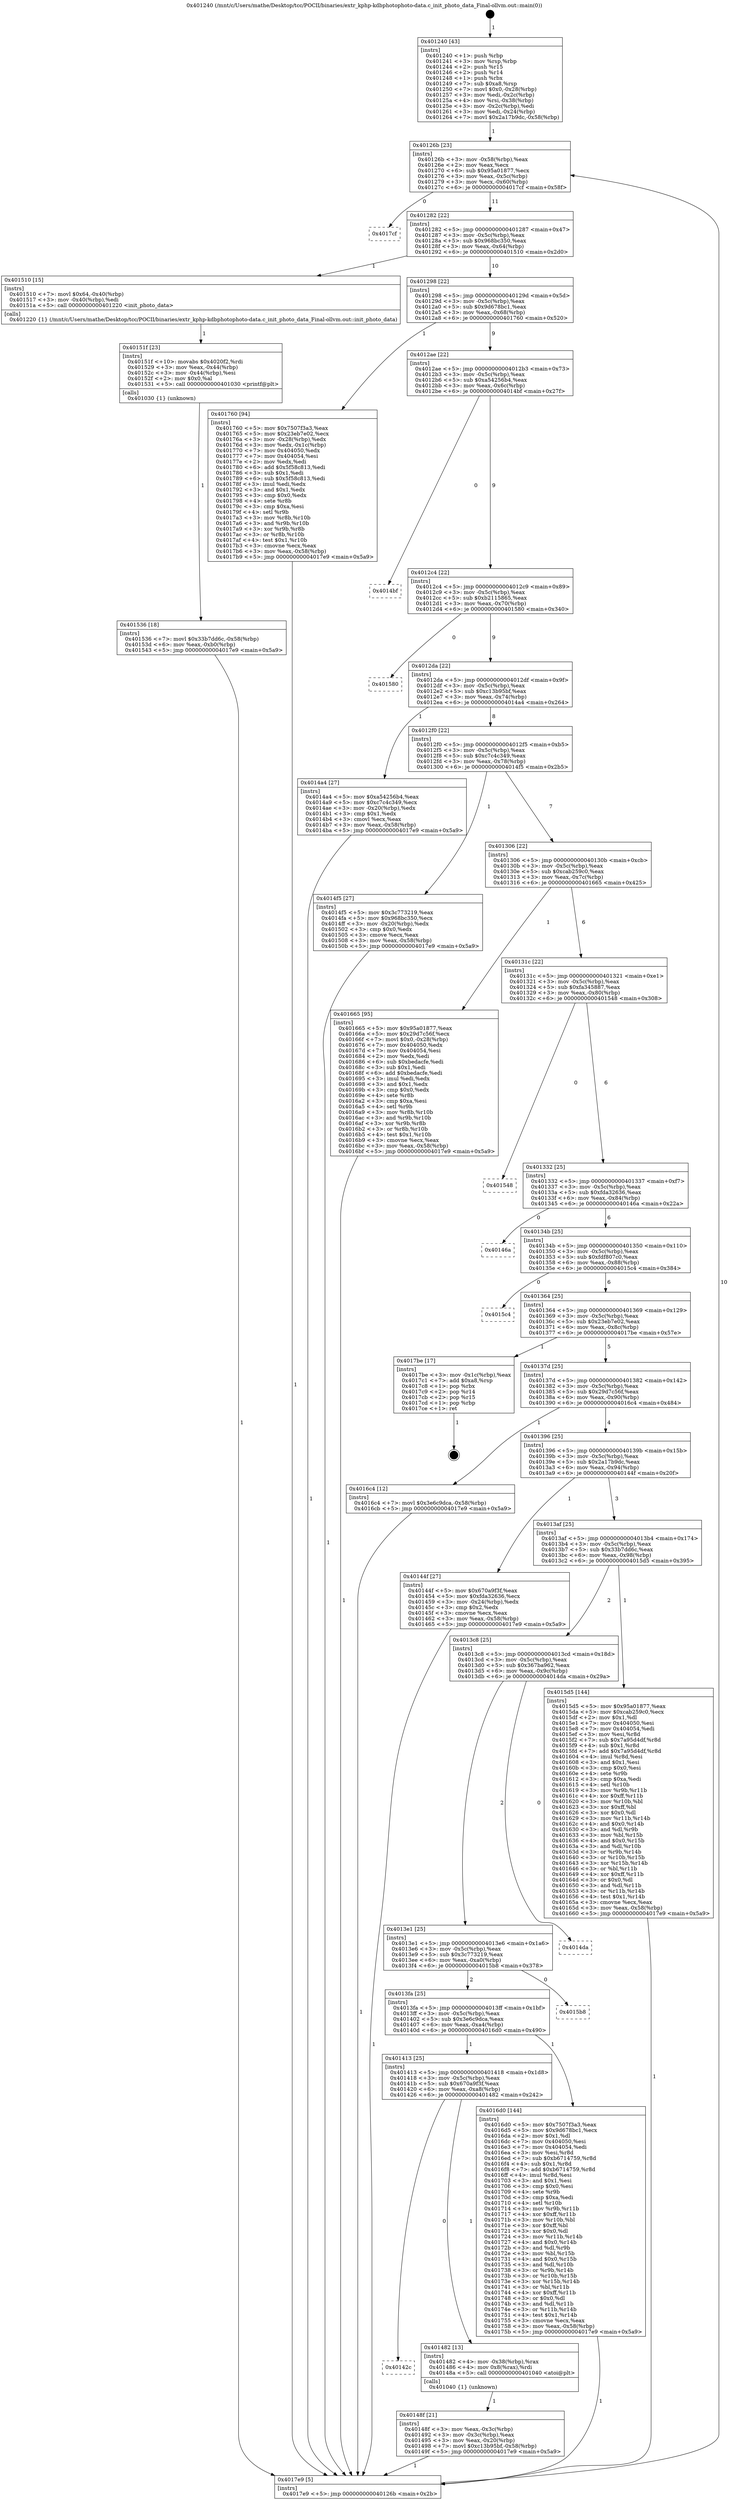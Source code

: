 digraph "0x401240" {
  label = "0x401240 (/mnt/c/Users/mathe/Desktop/tcc/POCII/binaries/extr_kphp-kdbphotophoto-data.c_init_photo_data_Final-ollvm.out::main(0))"
  labelloc = "t"
  node[shape=record]

  Entry [label="",width=0.3,height=0.3,shape=circle,fillcolor=black,style=filled]
  "0x40126b" [label="{
     0x40126b [23]\l
     | [instrs]\l
     &nbsp;&nbsp;0x40126b \<+3\>: mov -0x58(%rbp),%eax\l
     &nbsp;&nbsp;0x40126e \<+2\>: mov %eax,%ecx\l
     &nbsp;&nbsp;0x401270 \<+6\>: sub $0x95a01877,%ecx\l
     &nbsp;&nbsp;0x401276 \<+3\>: mov %eax,-0x5c(%rbp)\l
     &nbsp;&nbsp;0x401279 \<+3\>: mov %ecx,-0x60(%rbp)\l
     &nbsp;&nbsp;0x40127c \<+6\>: je 00000000004017cf \<main+0x58f\>\l
  }"]
  "0x4017cf" [label="{
     0x4017cf\l
  }", style=dashed]
  "0x401282" [label="{
     0x401282 [22]\l
     | [instrs]\l
     &nbsp;&nbsp;0x401282 \<+5\>: jmp 0000000000401287 \<main+0x47\>\l
     &nbsp;&nbsp;0x401287 \<+3\>: mov -0x5c(%rbp),%eax\l
     &nbsp;&nbsp;0x40128a \<+5\>: sub $0x968bc350,%eax\l
     &nbsp;&nbsp;0x40128f \<+3\>: mov %eax,-0x64(%rbp)\l
     &nbsp;&nbsp;0x401292 \<+6\>: je 0000000000401510 \<main+0x2d0\>\l
  }"]
  Exit [label="",width=0.3,height=0.3,shape=circle,fillcolor=black,style=filled,peripheries=2]
  "0x401510" [label="{
     0x401510 [15]\l
     | [instrs]\l
     &nbsp;&nbsp;0x401510 \<+7\>: movl $0x64,-0x40(%rbp)\l
     &nbsp;&nbsp;0x401517 \<+3\>: mov -0x40(%rbp),%edi\l
     &nbsp;&nbsp;0x40151a \<+5\>: call 0000000000401220 \<init_photo_data\>\l
     | [calls]\l
     &nbsp;&nbsp;0x401220 \{1\} (/mnt/c/Users/mathe/Desktop/tcc/POCII/binaries/extr_kphp-kdbphotophoto-data.c_init_photo_data_Final-ollvm.out::init_photo_data)\l
  }"]
  "0x401298" [label="{
     0x401298 [22]\l
     | [instrs]\l
     &nbsp;&nbsp;0x401298 \<+5\>: jmp 000000000040129d \<main+0x5d\>\l
     &nbsp;&nbsp;0x40129d \<+3\>: mov -0x5c(%rbp),%eax\l
     &nbsp;&nbsp;0x4012a0 \<+5\>: sub $0x9d678bc1,%eax\l
     &nbsp;&nbsp;0x4012a5 \<+3\>: mov %eax,-0x68(%rbp)\l
     &nbsp;&nbsp;0x4012a8 \<+6\>: je 0000000000401760 \<main+0x520\>\l
  }"]
  "0x401536" [label="{
     0x401536 [18]\l
     | [instrs]\l
     &nbsp;&nbsp;0x401536 \<+7\>: movl $0x33b7dd6c,-0x58(%rbp)\l
     &nbsp;&nbsp;0x40153d \<+6\>: mov %eax,-0xb0(%rbp)\l
     &nbsp;&nbsp;0x401543 \<+5\>: jmp 00000000004017e9 \<main+0x5a9\>\l
  }"]
  "0x401760" [label="{
     0x401760 [94]\l
     | [instrs]\l
     &nbsp;&nbsp;0x401760 \<+5\>: mov $0x7507f3a3,%eax\l
     &nbsp;&nbsp;0x401765 \<+5\>: mov $0x23eb7e02,%ecx\l
     &nbsp;&nbsp;0x40176a \<+3\>: mov -0x28(%rbp),%edx\l
     &nbsp;&nbsp;0x40176d \<+3\>: mov %edx,-0x1c(%rbp)\l
     &nbsp;&nbsp;0x401770 \<+7\>: mov 0x404050,%edx\l
     &nbsp;&nbsp;0x401777 \<+7\>: mov 0x404054,%esi\l
     &nbsp;&nbsp;0x40177e \<+2\>: mov %edx,%edi\l
     &nbsp;&nbsp;0x401780 \<+6\>: add $0x5f58c813,%edi\l
     &nbsp;&nbsp;0x401786 \<+3\>: sub $0x1,%edi\l
     &nbsp;&nbsp;0x401789 \<+6\>: sub $0x5f58c813,%edi\l
     &nbsp;&nbsp;0x40178f \<+3\>: imul %edi,%edx\l
     &nbsp;&nbsp;0x401792 \<+3\>: and $0x1,%edx\l
     &nbsp;&nbsp;0x401795 \<+3\>: cmp $0x0,%edx\l
     &nbsp;&nbsp;0x401798 \<+4\>: sete %r8b\l
     &nbsp;&nbsp;0x40179c \<+3\>: cmp $0xa,%esi\l
     &nbsp;&nbsp;0x40179f \<+4\>: setl %r9b\l
     &nbsp;&nbsp;0x4017a3 \<+3\>: mov %r8b,%r10b\l
     &nbsp;&nbsp;0x4017a6 \<+3\>: and %r9b,%r10b\l
     &nbsp;&nbsp;0x4017a9 \<+3\>: xor %r9b,%r8b\l
     &nbsp;&nbsp;0x4017ac \<+3\>: or %r8b,%r10b\l
     &nbsp;&nbsp;0x4017af \<+4\>: test $0x1,%r10b\l
     &nbsp;&nbsp;0x4017b3 \<+3\>: cmovne %ecx,%eax\l
     &nbsp;&nbsp;0x4017b6 \<+3\>: mov %eax,-0x58(%rbp)\l
     &nbsp;&nbsp;0x4017b9 \<+5\>: jmp 00000000004017e9 \<main+0x5a9\>\l
  }"]
  "0x4012ae" [label="{
     0x4012ae [22]\l
     | [instrs]\l
     &nbsp;&nbsp;0x4012ae \<+5\>: jmp 00000000004012b3 \<main+0x73\>\l
     &nbsp;&nbsp;0x4012b3 \<+3\>: mov -0x5c(%rbp),%eax\l
     &nbsp;&nbsp;0x4012b6 \<+5\>: sub $0xa54256b4,%eax\l
     &nbsp;&nbsp;0x4012bb \<+3\>: mov %eax,-0x6c(%rbp)\l
     &nbsp;&nbsp;0x4012be \<+6\>: je 00000000004014bf \<main+0x27f\>\l
  }"]
  "0x40151f" [label="{
     0x40151f [23]\l
     | [instrs]\l
     &nbsp;&nbsp;0x40151f \<+10\>: movabs $0x4020f2,%rdi\l
     &nbsp;&nbsp;0x401529 \<+3\>: mov %eax,-0x44(%rbp)\l
     &nbsp;&nbsp;0x40152c \<+3\>: mov -0x44(%rbp),%esi\l
     &nbsp;&nbsp;0x40152f \<+2\>: mov $0x0,%al\l
     &nbsp;&nbsp;0x401531 \<+5\>: call 0000000000401030 \<printf@plt\>\l
     | [calls]\l
     &nbsp;&nbsp;0x401030 \{1\} (unknown)\l
  }"]
  "0x4014bf" [label="{
     0x4014bf\l
  }", style=dashed]
  "0x4012c4" [label="{
     0x4012c4 [22]\l
     | [instrs]\l
     &nbsp;&nbsp;0x4012c4 \<+5\>: jmp 00000000004012c9 \<main+0x89\>\l
     &nbsp;&nbsp;0x4012c9 \<+3\>: mov -0x5c(%rbp),%eax\l
     &nbsp;&nbsp;0x4012cc \<+5\>: sub $0xb2115865,%eax\l
     &nbsp;&nbsp;0x4012d1 \<+3\>: mov %eax,-0x70(%rbp)\l
     &nbsp;&nbsp;0x4012d4 \<+6\>: je 0000000000401580 \<main+0x340\>\l
  }"]
  "0x40148f" [label="{
     0x40148f [21]\l
     | [instrs]\l
     &nbsp;&nbsp;0x40148f \<+3\>: mov %eax,-0x3c(%rbp)\l
     &nbsp;&nbsp;0x401492 \<+3\>: mov -0x3c(%rbp),%eax\l
     &nbsp;&nbsp;0x401495 \<+3\>: mov %eax,-0x20(%rbp)\l
     &nbsp;&nbsp;0x401498 \<+7\>: movl $0xc13b95bf,-0x58(%rbp)\l
     &nbsp;&nbsp;0x40149f \<+5\>: jmp 00000000004017e9 \<main+0x5a9\>\l
  }"]
  "0x401580" [label="{
     0x401580\l
  }", style=dashed]
  "0x4012da" [label="{
     0x4012da [22]\l
     | [instrs]\l
     &nbsp;&nbsp;0x4012da \<+5\>: jmp 00000000004012df \<main+0x9f\>\l
     &nbsp;&nbsp;0x4012df \<+3\>: mov -0x5c(%rbp),%eax\l
     &nbsp;&nbsp;0x4012e2 \<+5\>: sub $0xc13b95bf,%eax\l
     &nbsp;&nbsp;0x4012e7 \<+3\>: mov %eax,-0x74(%rbp)\l
     &nbsp;&nbsp;0x4012ea \<+6\>: je 00000000004014a4 \<main+0x264\>\l
  }"]
  "0x40142c" [label="{
     0x40142c\l
  }", style=dashed]
  "0x4014a4" [label="{
     0x4014a4 [27]\l
     | [instrs]\l
     &nbsp;&nbsp;0x4014a4 \<+5\>: mov $0xa54256b4,%eax\l
     &nbsp;&nbsp;0x4014a9 \<+5\>: mov $0xc7c4c349,%ecx\l
     &nbsp;&nbsp;0x4014ae \<+3\>: mov -0x20(%rbp),%edx\l
     &nbsp;&nbsp;0x4014b1 \<+3\>: cmp $0x1,%edx\l
     &nbsp;&nbsp;0x4014b4 \<+3\>: cmovl %ecx,%eax\l
     &nbsp;&nbsp;0x4014b7 \<+3\>: mov %eax,-0x58(%rbp)\l
     &nbsp;&nbsp;0x4014ba \<+5\>: jmp 00000000004017e9 \<main+0x5a9\>\l
  }"]
  "0x4012f0" [label="{
     0x4012f0 [22]\l
     | [instrs]\l
     &nbsp;&nbsp;0x4012f0 \<+5\>: jmp 00000000004012f5 \<main+0xb5\>\l
     &nbsp;&nbsp;0x4012f5 \<+3\>: mov -0x5c(%rbp),%eax\l
     &nbsp;&nbsp;0x4012f8 \<+5\>: sub $0xc7c4c349,%eax\l
     &nbsp;&nbsp;0x4012fd \<+3\>: mov %eax,-0x78(%rbp)\l
     &nbsp;&nbsp;0x401300 \<+6\>: je 00000000004014f5 \<main+0x2b5\>\l
  }"]
  "0x401482" [label="{
     0x401482 [13]\l
     | [instrs]\l
     &nbsp;&nbsp;0x401482 \<+4\>: mov -0x38(%rbp),%rax\l
     &nbsp;&nbsp;0x401486 \<+4\>: mov 0x8(%rax),%rdi\l
     &nbsp;&nbsp;0x40148a \<+5\>: call 0000000000401040 \<atoi@plt\>\l
     | [calls]\l
     &nbsp;&nbsp;0x401040 \{1\} (unknown)\l
  }"]
  "0x4014f5" [label="{
     0x4014f5 [27]\l
     | [instrs]\l
     &nbsp;&nbsp;0x4014f5 \<+5\>: mov $0x3c773219,%eax\l
     &nbsp;&nbsp;0x4014fa \<+5\>: mov $0x968bc350,%ecx\l
     &nbsp;&nbsp;0x4014ff \<+3\>: mov -0x20(%rbp),%edx\l
     &nbsp;&nbsp;0x401502 \<+3\>: cmp $0x0,%edx\l
     &nbsp;&nbsp;0x401505 \<+3\>: cmove %ecx,%eax\l
     &nbsp;&nbsp;0x401508 \<+3\>: mov %eax,-0x58(%rbp)\l
     &nbsp;&nbsp;0x40150b \<+5\>: jmp 00000000004017e9 \<main+0x5a9\>\l
  }"]
  "0x401306" [label="{
     0x401306 [22]\l
     | [instrs]\l
     &nbsp;&nbsp;0x401306 \<+5\>: jmp 000000000040130b \<main+0xcb\>\l
     &nbsp;&nbsp;0x40130b \<+3\>: mov -0x5c(%rbp),%eax\l
     &nbsp;&nbsp;0x40130e \<+5\>: sub $0xcab259c0,%eax\l
     &nbsp;&nbsp;0x401313 \<+3\>: mov %eax,-0x7c(%rbp)\l
     &nbsp;&nbsp;0x401316 \<+6\>: je 0000000000401665 \<main+0x425\>\l
  }"]
  "0x401413" [label="{
     0x401413 [25]\l
     | [instrs]\l
     &nbsp;&nbsp;0x401413 \<+5\>: jmp 0000000000401418 \<main+0x1d8\>\l
     &nbsp;&nbsp;0x401418 \<+3\>: mov -0x5c(%rbp),%eax\l
     &nbsp;&nbsp;0x40141b \<+5\>: sub $0x670a9f3f,%eax\l
     &nbsp;&nbsp;0x401420 \<+6\>: mov %eax,-0xa8(%rbp)\l
     &nbsp;&nbsp;0x401426 \<+6\>: je 0000000000401482 \<main+0x242\>\l
  }"]
  "0x401665" [label="{
     0x401665 [95]\l
     | [instrs]\l
     &nbsp;&nbsp;0x401665 \<+5\>: mov $0x95a01877,%eax\l
     &nbsp;&nbsp;0x40166a \<+5\>: mov $0x29d7c56f,%ecx\l
     &nbsp;&nbsp;0x40166f \<+7\>: movl $0x0,-0x28(%rbp)\l
     &nbsp;&nbsp;0x401676 \<+7\>: mov 0x404050,%edx\l
     &nbsp;&nbsp;0x40167d \<+7\>: mov 0x404054,%esi\l
     &nbsp;&nbsp;0x401684 \<+2\>: mov %edx,%edi\l
     &nbsp;&nbsp;0x401686 \<+6\>: sub $0xbedacfe,%edi\l
     &nbsp;&nbsp;0x40168c \<+3\>: sub $0x1,%edi\l
     &nbsp;&nbsp;0x40168f \<+6\>: add $0xbedacfe,%edi\l
     &nbsp;&nbsp;0x401695 \<+3\>: imul %edi,%edx\l
     &nbsp;&nbsp;0x401698 \<+3\>: and $0x1,%edx\l
     &nbsp;&nbsp;0x40169b \<+3\>: cmp $0x0,%edx\l
     &nbsp;&nbsp;0x40169e \<+4\>: sete %r8b\l
     &nbsp;&nbsp;0x4016a2 \<+3\>: cmp $0xa,%esi\l
     &nbsp;&nbsp;0x4016a5 \<+4\>: setl %r9b\l
     &nbsp;&nbsp;0x4016a9 \<+3\>: mov %r8b,%r10b\l
     &nbsp;&nbsp;0x4016ac \<+3\>: and %r9b,%r10b\l
     &nbsp;&nbsp;0x4016af \<+3\>: xor %r9b,%r8b\l
     &nbsp;&nbsp;0x4016b2 \<+3\>: or %r8b,%r10b\l
     &nbsp;&nbsp;0x4016b5 \<+4\>: test $0x1,%r10b\l
     &nbsp;&nbsp;0x4016b9 \<+3\>: cmovne %ecx,%eax\l
     &nbsp;&nbsp;0x4016bc \<+3\>: mov %eax,-0x58(%rbp)\l
     &nbsp;&nbsp;0x4016bf \<+5\>: jmp 00000000004017e9 \<main+0x5a9\>\l
  }"]
  "0x40131c" [label="{
     0x40131c [22]\l
     | [instrs]\l
     &nbsp;&nbsp;0x40131c \<+5\>: jmp 0000000000401321 \<main+0xe1\>\l
     &nbsp;&nbsp;0x401321 \<+3\>: mov -0x5c(%rbp),%eax\l
     &nbsp;&nbsp;0x401324 \<+5\>: sub $0xfa345887,%eax\l
     &nbsp;&nbsp;0x401329 \<+3\>: mov %eax,-0x80(%rbp)\l
     &nbsp;&nbsp;0x40132c \<+6\>: je 0000000000401548 \<main+0x308\>\l
  }"]
  "0x4016d0" [label="{
     0x4016d0 [144]\l
     | [instrs]\l
     &nbsp;&nbsp;0x4016d0 \<+5\>: mov $0x7507f3a3,%eax\l
     &nbsp;&nbsp;0x4016d5 \<+5\>: mov $0x9d678bc1,%ecx\l
     &nbsp;&nbsp;0x4016da \<+2\>: mov $0x1,%dl\l
     &nbsp;&nbsp;0x4016dc \<+7\>: mov 0x404050,%esi\l
     &nbsp;&nbsp;0x4016e3 \<+7\>: mov 0x404054,%edi\l
     &nbsp;&nbsp;0x4016ea \<+3\>: mov %esi,%r8d\l
     &nbsp;&nbsp;0x4016ed \<+7\>: sub $0xb6714759,%r8d\l
     &nbsp;&nbsp;0x4016f4 \<+4\>: sub $0x1,%r8d\l
     &nbsp;&nbsp;0x4016f8 \<+7\>: add $0xb6714759,%r8d\l
     &nbsp;&nbsp;0x4016ff \<+4\>: imul %r8d,%esi\l
     &nbsp;&nbsp;0x401703 \<+3\>: and $0x1,%esi\l
     &nbsp;&nbsp;0x401706 \<+3\>: cmp $0x0,%esi\l
     &nbsp;&nbsp;0x401709 \<+4\>: sete %r9b\l
     &nbsp;&nbsp;0x40170d \<+3\>: cmp $0xa,%edi\l
     &nbsp;&nbsp;0x401710 \<+4\>: setl %r10b\l
     &nbsp;&nbsp;0x401714 \<+3\>: mov %r9b,%r11b\l
     &nbsp;&nbsp;0x401717 \<+4\>: xor $0xff,%r11b\l
     &nbsp;&nbsp;0x40171b \<+3\>: mov %r10b,%bl\l
     &nbsp;&nbsp;0x40171e \<+3\>: xor $0xff,%bl\l
     &nbsp;&nbsp;0x401721 \<+3\>: xor $0x0,%dl\l
     &nbsp;&nbsp;0x401724 \<+3\>: mov %r11b,%r14b\l
     &nbsp;&nbsp;0x401727 \<+4\>: and $0x0,%r14b\l
     &nbsp;&nbsp;0x40172b \<+3\>: and %dl,%r9b\l
     &nbsp;&nbsp;0x40172e \<+3\>: mov %bl,%r15b\l
     &nbsp;&nbsp;0x401731 \<+4\>: and $0x0,%r15b\l
     &nbsp;&nbsp;0x401735 \<+3\>: and %dl,%r10b\l
     &nbsp;&nbsp;0x401738 \<+3\>: or %r9b,%r14b\l
     &nbsp;&nbsp;0x40173b \<+3\>: or %r10b,%r15b\l
     &nbsp;&nbsp;0x40173e \<+3\>: xor %r15b,%r14b\l
     &nbsp;&nbsp;0x401741 \<+3\>: or %bl,%r11b\l
     &nbsp;&nbsp;0x401744 \<+4\>: xor $0xff,%r11b\l
     &nbsp;&nbsp;0x401748 \<+3\>: or $0x0,%dl\l
     &nbsp;&nbsp;0x40174b \<+3\>: and %dl,%r11b\l
     &nbsp;&nbsp;0x40174e \<+3\>: or %r11b,%r14b\l
     &nbsp;&nbsp;0x401751 \<+4\>: test $0x1,%r14b\l
     &nbsp;&nbsp;0x401755 \<+3\>: cmovne %ecx,%eax\l
     &nbsp;&nbsp;0x401758 \<+3\>: mov %eax,-0x58(%rbp)\l
     &nbsp;&nbsp;0x40175b \<+5\>: jmp 00000000004017e9 \<main+0x5a9\>\l
  }"]
  "0x401548" [label="{
     0x401548\l
  }", style=dashed]
  "0x401332" [label="{
     0x401332 [25]\l
     | [instrs]\l
     &nbsp;&nbsp;0x401332 \<+5\>: jmp 0000000000401337 \<main+0xf7\>\l
     &nbsp;&nbsp;0x401337 \<+3\>: mov -0x5c(%rbp),%eax\l
     &nbsp;&nbsp;0x40133a \<+5\>: sub $0xfda32636,%eax\l
     &nbsp;&nbsp;0x40133f \<+6\>: mov %eax,-0x84(%rbp)\l
     &nbsp;&nbsp;0x401345 \<+6\>: je 000000000040146a \<main+0x22a\>\l
  }"]
  "0x4013fa" [label="{
     0x4013fa [25]\l
     | [instrs]\l
     &nbsp;&nbsp;0x4013fa \<+5\>: jmp 00000000004013ff \<main+0x1bf\>\l
     &nbsp;&nbsp;0x4013ff \<+3\>: mov -0x5c(%rbp),%eax\l
     &nbsp;&nbsp;0x401402 \<+5\>: sub $0x3e6c9dca,%eax\l
     &nbsp;&nbsp;0x401407 \<+6\>: mov %eax,-0xa4(%rbp)\l
     &nbsp;&nbsp;0x40140d \<+6\>: je 00000000004016d0 \<main+0x490\>\l
  }"]
  "0x40146a" [label="{
     0x40146a\l
  }", style=dashed]
  "0x40134b" [label="{
     0x40134b [25]\l
     | [instrs]\l
     &nbsp;&nbsp;0x40134b \<+5\>: jmp 0000000000401350 \<main+0x110\>\l
     &nbsp;&nbsp;0x401350 \<+3\>: mov -0x5c(%rbp),%eax\l
     &nbsp;&nbsp;0x401353 \<+5\>: sub $0xfdf807c0,%eax\l
     &nbsp;&nbsp;0x401358 \<+6\>: mov %eax,-0x88(%rbp)\l
     &nbsp;&nbsp;0x40135e \<+6\>: je 00000000004015c4 \<main+0x384\>\l
  }"]
  "0x4015b8" [label="{
     0x4015b8\l
  }", style=dashed]
  "0x4015c4" [label="{
     0x4015c4\l
  }", style=dashed]
  "0x401364" [label="{
     0x401364 [25]\l
     | [instrs]\l
     &nbsp;&nbsp;0x401364 \<+5\>: jmp 0000000000401369 \<main+0x129\>\l
     &nbsp;&nbsp;0x401369 \<+3\>: mov -0x5c(%rbp),%eax\l
     &nbsp;&nbsp;0x40136c \<+5\>: sub $0x23eb7e02,%eax\l
     &nbsp;&nbsp;0x401371 \<+6\>: mov %eax,-0x8c(%rbp)\l
     &nbsp;&nbsp;0x401377 \<+6\>: je 00000000004017be \<main+0x57e\>\l
  }"]
  "0x4013e1" [label="{
     0x4013e1 [25]\l
     | [instrs]\l
     &nbsp;&nbsp;0x4013e1 \<+5\>: jmp 00000000004013e6 \<main+0x1a6\>\l
     &nbsp;&nbsp;0x4013e6 \<+3\>: mov -0x5c(%rbp),%eax\l
     &nbsp;&nbsp;0x4013e9 \<+5\>: sub $0x3c773219,%eax\l
     &nbsp;&nbsp;0x4013ee \<+6\>: mov %eax,-0xa0(%rbp)\l
     &nbsp;&nbsp;0x4013f4 \<+6\>: je 00000000004015b8 \<main+0x378\>\l
  }"]
  "0x4017be" [label="{
     0x4017be [17]\l
     | [instrs]\l
     &nbsp;&nbsp;0x4017be \<+3\>: mov -0x1c(%rbp),%eax\l
     &nbsp;&nbsp;0x4017c1 \<+7\>: add $0xa8,%rsp\l
     &nbsp;&nbsp;0x4017c8 \<+1\>: pop %rbx\l
     &nbsp;&nbsp;0x4017c9 \<+2\>: pop %r14\l
     &nbsp;&nbsp;0x4017cb \<+2\>: pop %r15\l
     &nbsp;&nbsp;0x4017cd \<+1\>: pop %rbp\l
     &nbsp;&nbsp;0x4017ce \<+1\>: ret\l
  }"]
  "0x40137d" [label="{
     0x40137d [25]\l
     | [instrs]\l
     &nbsp;&nbsp;0x40137d \<+5\>: jmp 0000000000401382 \<main+0x142\>\l
     &nbsp;&nbsp;0x401382 \<+3\>: mov -0x5c(%rbp),%eax\l
     &nbsp;&nbsp;0x401385 \<+5\>: sub $0x29d7c56f,%eax\l
     &nbsp;&nbsp;0x40138a \<+6\>: mov %eax,-0x90(%rbp)\l
     &nbsp;&nbsp;0x401390 \<+6\>: je 00000000004016c4 \<main+0x484\>\l
  }"]
  "0x4014da" [label="{
     0x4014da\l
  }", style=dashed]
  "0x4016c4" [label="{
     0x4016c4 [12]\l
     | [instrs]\l
     &nbsp;&nbsp;0x4016c4 \<+7\>: movl $0x3e6c9dca,-0x58(%rbp)\l
     &nbsp;&nbsp;0x4016cb \<+5\>: jmp 00000000004017e9 \<main+0x5a9\>\l
  }"]
  "0x401396" [label="{
     0x401396 [25]\l
     | [instrs]\l
     &nbsp;&nbsp;0x401396 \<+5\>: jmp 000000000040139b \<main+0x15b\>\l
     &nbsp;&nbsp;0x40139b \<+3\>: mov -0x5c(%rbp),%eax\l
     &nbsp;&nbsp;0x40139e \<+5\>: sub $0x2a17b9dc,%eax\l
     &nbsp;&nbsp;0x4013a3 \<+6\>: mov %eax,-0x94(%rbp)\l
     &nbsp;&nbsp;0x4013a9 \<+6\>: je 000000000040144f \<main+0x20f\>\l
  }"]
  "0x4013c8" [label="{
     0x4013c8 [25]\l
     | [instrs]\l
     &nbsp;&nbsp;0x4013c8 \<+5\>: jmp 00000000004013cd \<main+0x18d\>\l
     &nbsp;&nbsp;0x4013cd \<+3\>: mov -0x5c(%rbp),%eax\l
     &nbsp;&nbsp;0x4013d0 \<+5\>: sub $0x367ba962,%eax\l
     &nbsp;&nbsp;0x4013d5 \<+6\>: mov %eax,-0x9c(%rbp)\l
     &nbsp;&nbsp;0x4013db \<+6\>: je 00000000004014da \<main+0x29a\>\l
  }"]
  "0x40144f" [label="{
     0x40144f [27]\l
     | [instrs]\l
     &nbsp;&nbsp;0x40144f \<+5\>: mov $0x670a9f3f,%eax\l
     &nbsp;&nbsp;0x401454 \<+5\>: mov $0xfda32636,%ecx\l
     &nbsp;&nbsp;0x401459 \<+3\>: mov -0x24(%rbp),%edx\l
     &nbsp;&nbsp;0x40145c \<+3\>: cmp $0x2,%edx\l
     &nbsp;&nbsp;0x40145f \<+3\>: cmovne %ecx,%eax\l
     &nbsp;&nbsp;0x401462 \<+3\>: mov %eax,-0x58(%rbp)\l
     &nbsp;&nbsp;0x401465 \<+5\>: jmp 00000000004017e9 \<main+0x5a9\>\l
  }"]
  "0x4013af" [label="{
     0x4013af [25]\l
     | [instrs]\l
     &nbsp;&nbsp;0x4013af \<+5\>: jmp 00000000004013b4 \<main+0x174\>\l
     &nbsp;&nbsp;0x4013b4 \<+3\>: mov -0x5c(%rbp),%eax\l
     &nbsp;&nbsp;0x4013b7 \<+5\>: sub $0x33b7dd6c,%eax\l
     &nbsp;&nbsp;0x4013bc \<+6\>: mov %eax,-0x98(%rbp)\l
     &nbsp;&nbsp;0x4013c2 \<+6\>: je 00000000004015d5 \<main+0x395\>\l
  }"]
  "0x4017e9" [label="{
     0x4017e9 [5]\l
     | [instrs]\l
     &nbsp;&nbsp;0x4017e9 \<+5\>: jmp 000000000040126b \<main+0x2b\>\l
  }"]
  "0x401240" [label="{
     0x401240 [43]\l
     | [instrs]\l
     &nbsp;&nbsp;0x401240 \<+1\>: push %rbp\l
     &nbsp;&nbsp;0x401241 \<+3\>: mov %rsp,%rbp\l
     &nbsp;&nbsp;0x401244 \<+2\>: push %r15\l
     &nbsp;&nbsp;0x401246 \<+2\>: push %r14\l
     &nbsp;&nbsp;0x401248 \<+1\>: push %rbx\l
     &nbsp;&nbsp;0x401249 \<+7\>: sub $0xa8,%rsp\l
     &nbsp;&nbsp;0x401250 \<+7\>: movl $0x0,-0x28(%rbp)\l
     &nbsp;&nbsp;0x401257 \<+3\>: mov %edi,-0x2c(%rbp)\l
     &nbsp;&nbsp;0x40125a \<+4\>: mov %rsi,-0x38(%rbp)\l
     &nbsp;&nbsp;0x40125e \<+3\>: mov -0x2c(%rbp),%edi\l
     &nbsp;&nbsp;0x401261 \<+3\>: mov %edi,-0x24(%rbp)\l
     &nbsp;&nbsp;0x401264 \<+7\>: movl $0x2a17b9dc,-0x58(%rbp)\l
  }"]
  "0x4015d5" [label="{
     0x4015d5 [144]\l
     | [instrs]\l
     &nbsp;&nbsp;0x4015d5 \<+5\>: mov $0x95a01877,%eax\l
     &nbsp;&nbsp;0x4015da \<+5\>: mov $0xcab259c0,%ecx\l
     &nbsp;&nbsp;0x4015df \<+2\>: mov $0x1,%dl\l
     &nbsp;&nbsp;0x4015e1 \<+7\>: mov 0x404050,%esi\l
     &nbsp;&nbsp;0x4015e8 \<+7\>: mov 0x404054,%edi\l
     &nbsp;&nbsp;0x4015ef \<+3\>: mov %esi,%r8d\l
     &nbsp;&nbsp;0x4015f2 \<+7\>: sub $0x7a95d4df,%r8d\l
     &nbsp;&nbsp;0x4015f9 \<+4\>: sub $0x1,%r8d\l
     &nbsp;&nbsp;0x4015fd \<+7\>: add $0x7a95d4df,%r8d\l
     &nbsp;&nbsp;0x401604 \<+4\>: imul %r8d,%esi\l
     &nbsp;&nbsp;0x401608 \<+3\>: and $0x1,%esi\l
     &nbsp;&nbsp;0x40160b \<+3\>: cmp $0x0,%esi\l
     &nbsp;&nbsp;0x40160e \<+4\>: sete %r9b\l
     &nbsp;&nbsp;0x401612 \<+3\>: cmp $0xa,%edi\l
     &nbsp;&nbsp;0x401615 \<+4\>: setl %r10b\l
     &nbsp;&nbsp;0x401619 \<+3\>: mov %r9b,%r11b\l
     &nbsp;&nbsp;0x40161c \<+4\>: xor $0xff,%r11b\l
     &nbsp;&nbsp;0x401620 \<+3\>: mov %r10b,%bl\l
     &nbsp;&nbsp;0x401623 \<+3\>: xor $0xff,%bl\l
     &nbsp;&nbsp;0x401626 \<+3\>: xor $0x0,%dl\l
     &nbsp;&nbsp;0x401629 \<+3\>: mov %r11b,%r14b\l
     &nbsp;&nbsp;0x40162c \<+4\>: and $0x0,%r14b\l
     &nbsp;&nbsp;0x401630 \<+3\>: and %dl,%r9b\l
     &nbsp;&nbsp;0x401633 \<+3\>: mov %bl,%r15b\l
     &nbsp;&nbsp;0x401636 \<+4\>: and $0x0,%r15b\l
     &nbsp;&nbsp;0x40163a \<+3\>: and %dl,%r10b\l
     &nbsp;&nbsp;0x40163d \<+3\>: or %r9b,%r14b\l
     &nbsp;&nbsp;0x401640 \<+3\>: or %r10b,%r15b\l
     &nbsp;&nbsp;0x401643 \<+3\>: xor %r15b,%r14b\l
     &nbsp;&nbsp;0x401646 \<+3\>: or %bl,%r11b\l
     &nbsp;&nbsp;0x401649 \<+4\>: xor $0xff,%r11b\l
     &nbsp;&nbsp;0x40164d \<+3\>: or $0x0,%dl\l
     &nbsp;&nbsp;0x401650 \<+3\>: and %dl,%r11b\l
     &nbsp;&nbsp;0x401653 \<+3\>: or %r11b,%r14b\l
     &nbsp;&nbsp;0x401656 \<+4\>: test $0x1,%r14b\l
     &nbsp;&nbsp;0x40165a \<+3\>: cmovne %ecx,%eax\l
     &nbsp;&nbsp;0x40165d \<+3\>: mov %eax,-0x58(%rbp)\l
     &nbsp;&nbsp;0x401660 \<+5\>: jmp 00000000004017e9 \<main+0x5a9\>\l
  }"]
  Entry -> "0x401240" [label=" 1"]
  "0x40126b" -> "0x4017cf" [label=" 0"]
  "0x40126b" -> "0x401282" [label=" 11"]
  "0x4017be" -> Exit [label=" 1"]
  "0x401282" -> "0x401510" [label=" 1"]
  "0x401282" -> "0x401298" [label=" 10"]
  "0x401760" -> "0x4017e9" [label=" 1"]
  "0x401298" -> "0x401760" [label=" 1"]
  "0x401298" -> "0x4012ae" [label=" 9"]
  "0x4016d0" -> "0x4017e9" [label=" 1"]
  "0x4012ae" -> "0x4014bf" [label=" 0"]
  "0x4012ae" -> "0x4012c4" [label=" 9"]
  "0x4016c4" -> "0x4017e9" [label=" 1"]
  "0x4012c4" -> "0x401580" [label=" 0"]
  "0x4012c4" -> "0x4012da" [label=" 9"]
  "0x401665" -> "0x4017e9" [label=" 1"]
  "0x4012da" -> "0x4014a4" [label=" 1"]
  "0x4012da" -> "0x4012f0" [label=" 8"]
  "0x4015d5" -> "0x4017e9" [label=" 1"]
  "0x4012f0" -> "0x4014f5" [label=" 1"]
  "0x4012f0" -> "0x401306" [label=" 7"]
  "0x401536" -> "0x4017e9" [label=" 1"]
  "0x401306" -> "0x401665" [label=" 1"]
  "0x401306" -> "0x40131c" [label=" 6"]
  "0x401510" -> "0x40151f" [label=" 1"]
  "0x40131c" -> "0x401548" [label=" 0"]
  "0x40131c" -> "0x401332" [label=" 6"]
  "0x4014f5" -> "0x4017e9" [label=" 1"]
  "0x401332" -> "0x40146a" [label=" 0"]
  "0x401332" -> "0x40134b" [label=" 6"]
  "0x40148f" -> "0x4017e9" [label=" 1"]
  "0x40134b" -> "0x4015c4" [label=" 0"]
  "0x40134b" -> "0x401364" [label=" 6"]
  "0x401482" -> "0x40148f" [label=" 1"]
  "0x401364" -> "0x4017be" [label=" 1"]
  "0x401364" -> "0x40137d" [label=" 5"]
  "0x401413" -> "0x401482" [label=" 1"]
  "0x40137d" -> "0x4016c4" [label=" 1"]
  "0x40137d" -> "0x401396" [label=" 4"]
  "0x40151f" -> "0x401536" [label=" 1"]
  "0x401396" -> "0x40144f" [label=" 1"]
  "0x401396" -> "0x4013af" [label=" 3"]
  "0x40144f" -> "0x4017e9" [label=" 1"]
  "0x401240" -> "0x40126b" [label=" 1"]
  "0x4017e9" -> "0x40126b" [label=" 10"]
  "0x4013fa" -> "0x4016d0" [label=" 1"]
  "0x4013af" -> "0x4015d5" [label=" 1"]
  "0x4013af" -> "0x4013c8" [label=" 2"]
  "0x4013fa" -> "0x401413" [label=" 1"]
  "0x4013c8" -> "0x4014da" [label=" 0"]
  "0x4013c8" -> "0x4013e1" [label=" 2"]
  "0x401413" -> "0x40142c" [label=" 0"]
  "0x4013e1" -> "0x4015b8" [label=" 0"]
  "0x4013e1" -> "0x4013fa" [label=" 2"]
  "0x4014a4" -> "0x4017e9" [label=" 1"]
}
